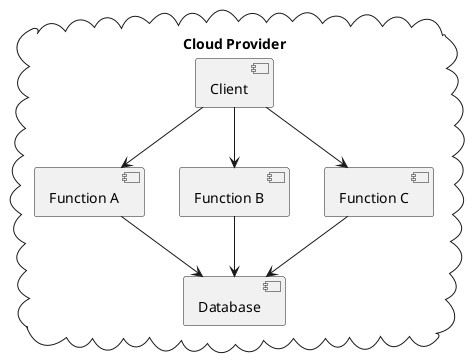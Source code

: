 @startuml
cloud "Cloud Provider" {
  [Client]
  [Function A]
  [Function B]
  [Function C]
  [Database]
}

Client --> "Function A"
"Function A" --> "Database"

Client --> "Function B"
"Function B" --> "Database"

Client --> "Function C"
"Function C" --> "Database"
@enduml
